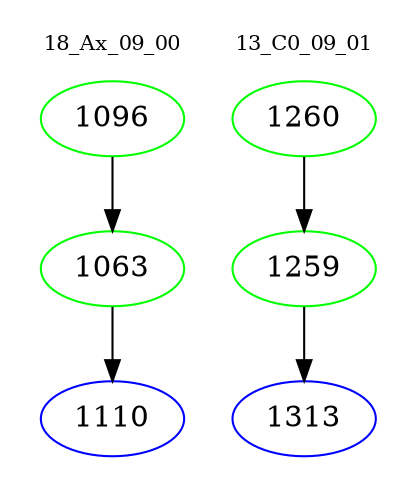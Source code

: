 digraph{
subgraph cluster_0 {
color = white
label = "18_Ax_09_00";
fontsize=10;
T0_1096 [label="1096", color="green"]
T0_1096 -> T0_1063 [color="black"]
T0_1063 [label="1063", color="green"]
T0_1063 -> T0_1110 [color="black"]
T0_1110 [label="1110", color="blue"]
}
subgraph cluster_1 {
color = white
label = "13_C0_09_01";
fontsize=10;
T1_1260 [label="1260", color="green"]
T1_1260 -> T1_1259 [color="black"]
T1_1259 [label="1259", color="green"]
T1_1259 -> T1_1313 [color="black"]
T1_1313 [label="1313", color="blue"]
}
}
